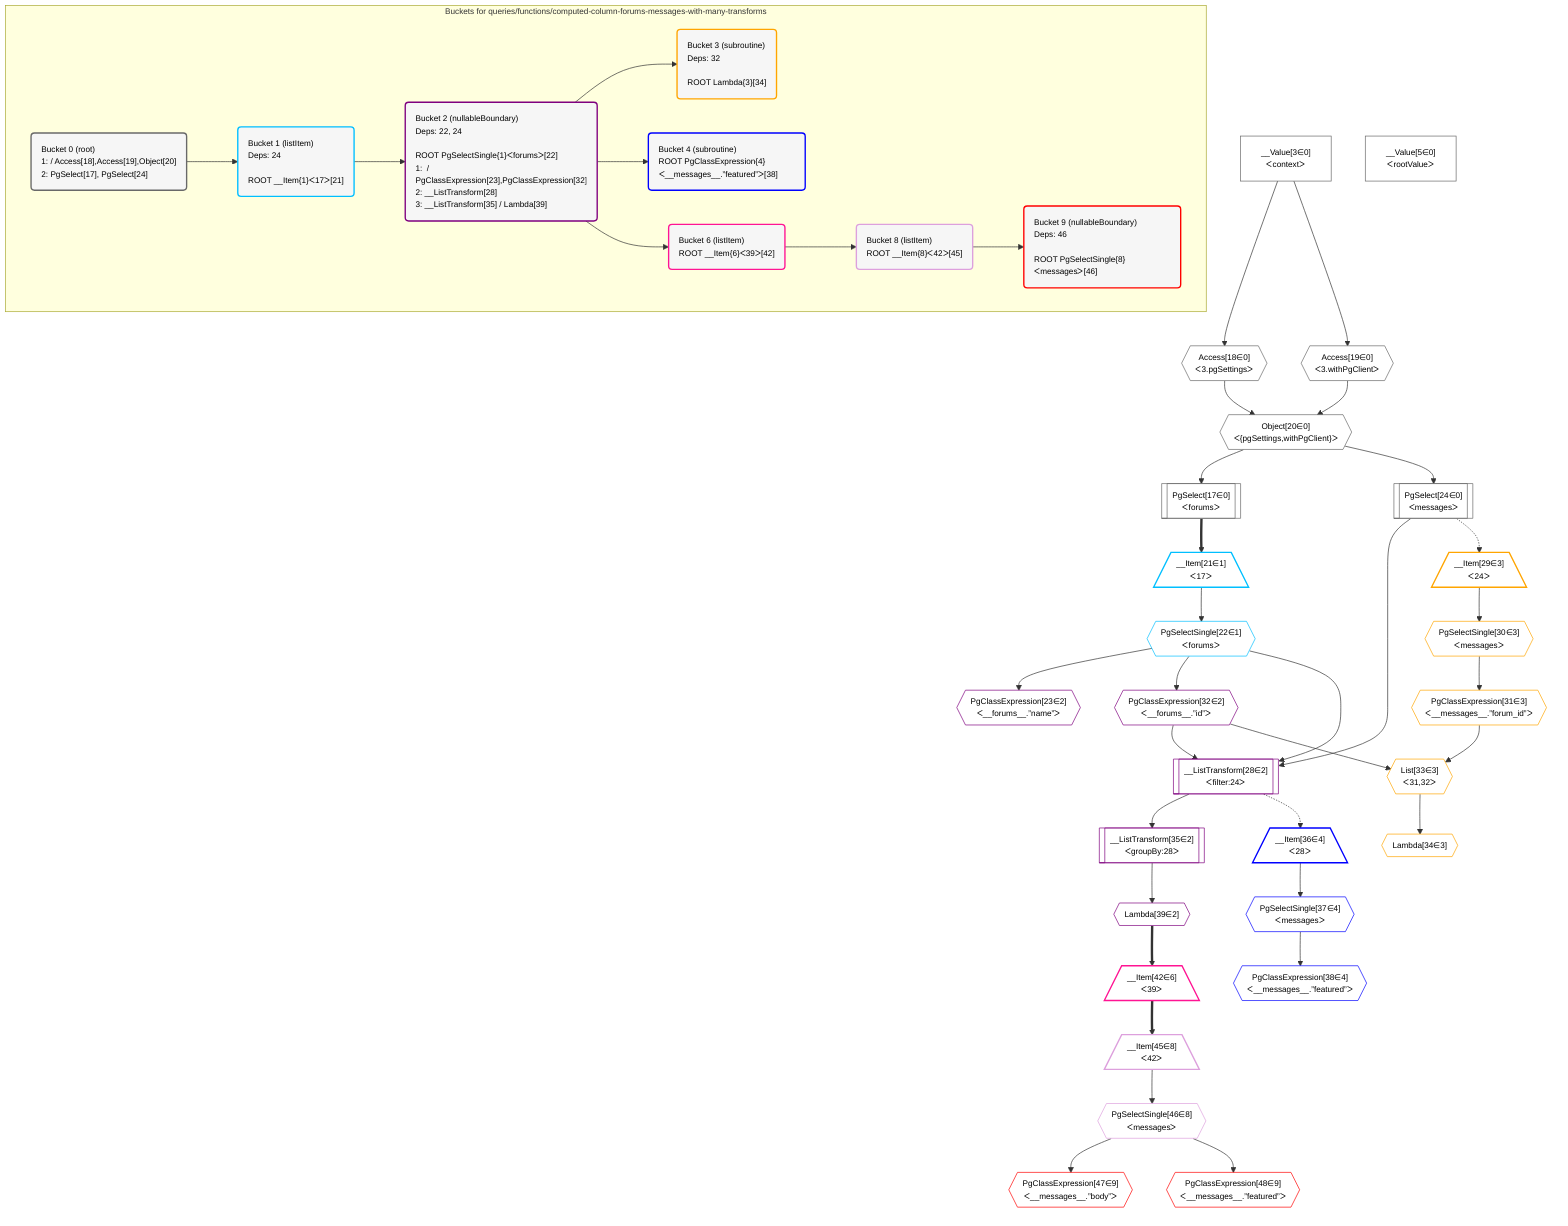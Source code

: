 %%{init: {'themeVariables': { 'fontSize': '12px'}}}%%
graph TD
    classDef path fill:#eee,stroke:#000,color:#000
    classDef plan fill:#fff,stroke-width:1px,color:#000
    classDef itemplan fill:#fff,stroke-width:2px,color:#000
    classDef unbatchedplan fill:#dff,stroke-width:1px,color:#000
    classDef sideeffectplan fill:#fcc,stroke-width:2px,color:#000
    classDef bucket fill:#f6f6f6,color:#000,stroke-width:2px,text-align:left


    %% define steps
    __Value3["__Value[3∈0]<br />ᐸcontextᐳ"]:::plan
    __Value5["__Value[5∈0]<br />ᐸrootValueᐳ"]:::plan
    Access18{{"Access[18∈0]<br />ᐸ3.pgSettingsᐳ"}}:::plan
    Access19{{"Access[19∈0]<br />ᐸ3.withPgClientᐳ"}}:::plan
    Object20{{"Object[20∈0]<br />ᐸ{pgSettings,withPgClient}ᐳ"}}:::plan
    PgSelect17[["PgSelect[17∈0]<br />ᐸforumsᐳ"]]:::plan
    __Item21[/"__Item[21∈1]<br />ᐸ17ᐳ"\]:::itemplan
    PgSelectSingle22{{"PgSelectSingle[22∈1]<br />ᐸforumsᐳ"}}:::plan
    PgClassExpression23{{"PgClassExpression[23∈2]<br />ᐸ__forums__.”name”ᐳ"}}:::plan
    PgSelect24[["PgSelect[24∈0]<br />ᐸmessagesᐳ"]]:::plan
    PgClassExpression32{{"PgClassExpression[32∈2]<br />ᐸ__forums__.”id”ᐳ"}}:::plan
    __ListTransform28[["__ListTransform[28∈2]<br />ᐸfilter:24ᐳ"]]:::plan
    __Item29[/"__Item[29∈3]<br />ᐸ24ᐳ"\]:::itemplan
    PgSelectSingle30{{"PgSelectSingle[30∈3]<br />ᐸmessagesᐳ"}}:::plan
    PgClassExpression31{{"PgClassExpression[31∈3]<br />ᐸ__messages__.”forum_id”ᐳ"}}:::plan
    List33{{"List[33∈3]<br />ᐸ31,32ᐳ"}}:::plan
    Lambda34{{"Lambda[34∈3]"}}:::plan
    __ListTransform35[["__ListTransform[35∈2]<br />ᐸgroupBy:28ᐳ"]]:::plan
    __Item36[/"__Item[36∈4]<br />ᐸ28ᐳ"\]:::itemplan
    PgSelectSingle37{{"PgSelectSingle[37∈4]<br />ᐸmessagesᐳ"}}:::plan
    PgClassExpression38{{"PgClassExpression[38∈4]<br />ᐸ__messages__.”featured”ᐳ"}}:::plan
    Lambda39{{"Lambda[39∈2]"}}:::plan
    __Item42[/"__Item[42∈6]<br />ᐸ39ᐳ"\]:::itemplan
    __Item45[/"__Item[45∈8]<br />ᐸ42ᐳ"\]:::itemplan
    PgSelectSingle46{{"PgSelectSingle[46∈8]<br />ᐸmessagesᐳ"}}:::plan
    PgClassExpression47{{"PgClassExpression[47∈9]<br />ᐸ__messages__.”body”ᐳ"}}:::plan
    PgClassExpression48{{"PgClassExpression[48∈9]<br />ᐸ__messages__.”featured”ᐳ"}}:::plan

    %% plan dependencies
    __Value3 --> Access18
    __Value3 --> Access19
    Access18 & Access19 --> Object20
    Object20 --> PgSelect17
    PgSelect17 ==> __Item21
    __Item21 --> PgSelectSingle22
    PgSelectSingle22 --> PgClassExpression23
    Object20 --> PgSelect24
    PgSelectSingle22 --> PgClassExpression32
    PgSelect24 & PgSelectSingle22 & PgClassExpression32 --> __ListTransform28
    PgSelect24 -.-> __Item29
    __Item29 --> PgSelectSingle30
    PgSelectSingle30 --> PgClassExpression31
    PgClassExpression31 & PgClassExpression32 --> List33
    List33 --> Lambda34
    __ListTransform28 --> __ListTransform35
    __ListTransform28 -.-> __Item36
    __Item36 --> PgSelectSingle37
    PgSelectSingle37 --> PgClassExpression38
    __ListTransform35 --> Lambda39
    Lambda39 ==> __Item42
    __Item42 ==> __Item45
    __Item45 --> PgSelectSingle46
    PgSelectSingle46 --> PgClassExpression47
    PgSelectSingle46 --> PgClassExpression48

    subgraph "Buckets for queries/functions/computed-column-forums-messages-with-many-transforms"
    Bucket0("Bucket 0 (root)<br />1:  / Access[18],Access[19],Object[20]<br />2: PgSelect[17], PgSelect[24]"):::bucket
    classDef bucket0 stroke:#696969
    class Bucket0,__Value3,__Value5,PgSelect17,Access18,Access19,Object20,PgSelect24 bucket0
    Bucket1("Bucket 1 (listItem)<br />Deps: 24<br /><br />ROOT __Item{1}ᐸ17ᐳ[21]"):::bucket
    classDef bucket1 stroke:#00bfff
    class Bucket1,__Item21,PgSelectSingle22 bucket1
    Bucket2("Bucket 2 (nullableBoundary)<br />Deps: 22, 24<br /><br />ROOT PgSelectSingle{1}ᐸforumsᐳ[22]<br />1:  / PgClassExpression[23],PgClassExpression[32]<br />2: __ListTransform[28]<br />3: __ListTransform[35] / Lambda[39]"):::bucket
    classDef bucket2 stroke:#7f007f
    class Bucket2,PgClassExpression23,__ListTransform28,PgClassExpression32,__ListTransform35,Lambda39 bucket2
    Bucket3("Bucket 3 (subroutine)<br />Deps: 32<br /><br />ROOT Lambda{3}[34]"):::bucket
    classDef bucket3 stroke:#ffa500
    class Bucket3,__Item29,PgSelectSingle30,PgClassExpression31,List33,Lambda34 bucket3
    Bucket4("Bucket 4 (subroutine)<br />ROOT PgClassExpression{4}ᐸ__messages__.”featured”ᐳ[38]"):::bucket
    classDef bucket4 stroke:#0000ff
    class Bucket4,__Item36,PgSelectSingle37,PgClassExpression38 bucket4
    Bucket6("Bucket 6 (listItem)<br />ROOT __Item{6}ᐸ39ᐳ[42]"):::bucket
    classDef bucket6 stroke:#ff1493
    class Bucket6,__Item42 bucket6
    Bucket8("Bucket 8 (listItem)<br />ROOT __Item{8}ᐸ42ᐳ[45]"):::bucket
    classDef bucket8 stroke:#dda0dd
    class Bucket8,__Item45,PgSelectSingle46 bucket8
    Bucket9("Bucket 9 (nullableBoundary)<br />Deps: 46<br /><br />ROOT PgSelectSingle{8}ᐸmessagesᐳ[46]"):::bucket
    classDef bucket9 stroke:#ff0000
    class Bucket9,PgClassExpression47,PgClassExpression48 bucket9
    Bucket0 --> Bucket1
    Bucket1 --> Bucket2
    Bucket2 --> Bucket3 & Bucket4 & Bucket6
    Bucket6 --> Bucket8
    Bucket8 --> Bucket9
    end